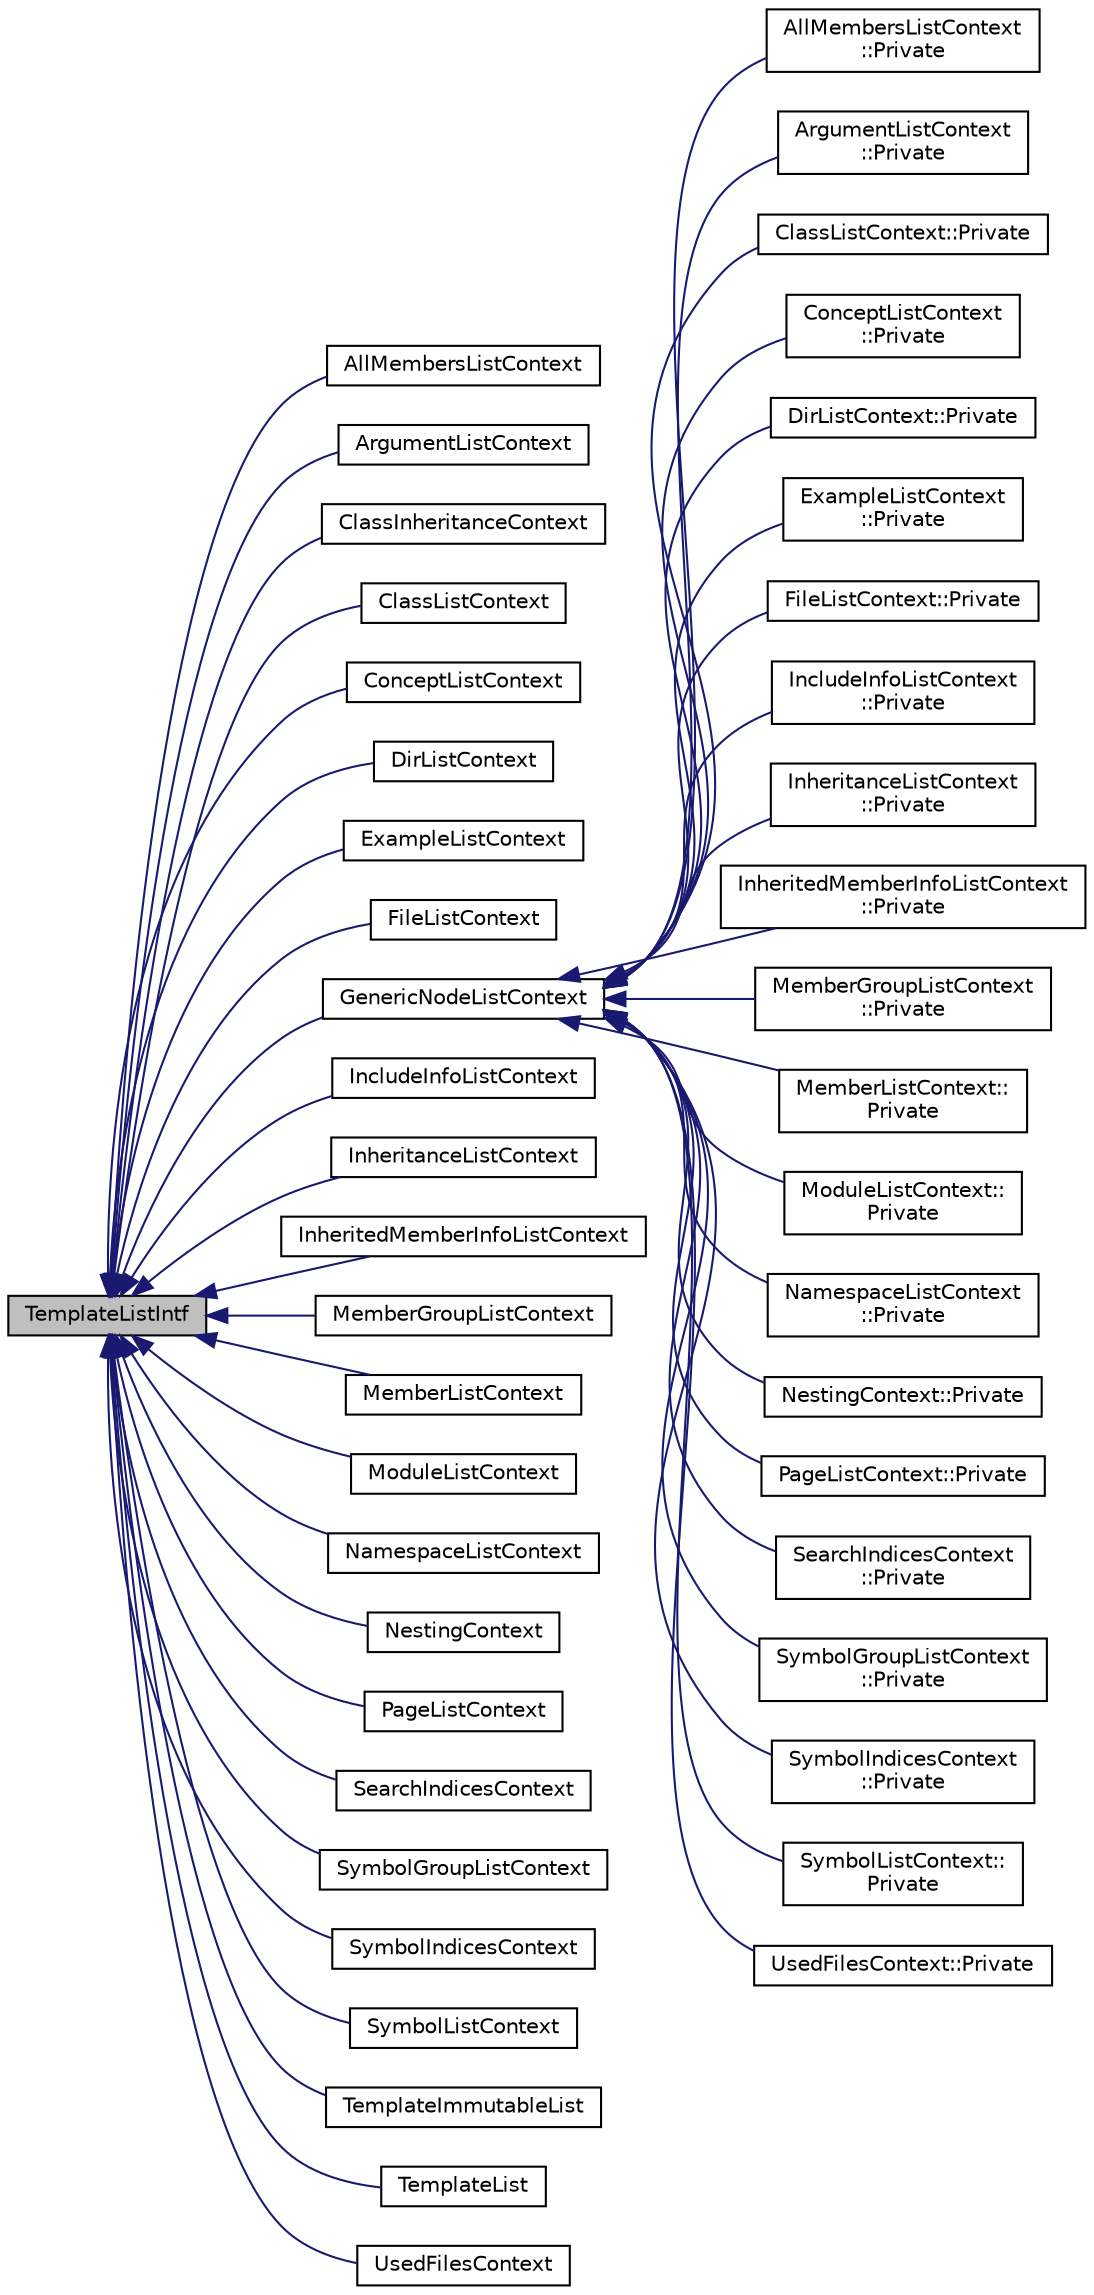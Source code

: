 digraph "TemplateListIntf"
{
 // INTERACTIVE_SVG=YES
 // LATEX_PDF_SIZE
  edge [fontname="Helvetica",fontsize="10",labelfontname="Helvetica",labelfontsize="10"];
  node [fontname="Helvetica",fontsize="10",shape=record];
  rankdir="LR";
  Node1 [label="TemplateListIntf",height=0.2,width=0.4,color="black", fillcolor="grey75", style="filled", fontcolor="black",tooltip="Abstract read-only interface for a context value of type list."];
  Node1 -> Node2 [dir="back",color="midnightblue",fontsize="10",style="solid",fontname="Helvetica"];
  Node2 [label="AllMembersListContext",height=0.2,width=0.4,color="black", fillcolor="white", style="filled",URL="$d6/d10/class_all_members_list_context.html",tooltip=" "];
  Node1 -> Node3 [dir="back",color="midnightblue",fontsize="10",style="solid",fontname="Helvetica"];
  Node3 [label="ArgumentListContext",height=0.2,width=0.4,color="black", fillcolor="white", style="filled",URL="$d3/d8a/class_argument_list_context.html",tooltip=" "];
  Node1 -> Node4 [dir="back",color="midnightblue",fontsize="10",style="solid",fontname="Helvetica"];
  Node4 [label="ClassInheritanceContext",height=0.2,width=0.4,color="black", fillcolor="white", style="filled",URL="$d3/d7c/class_class_inheritance_context.html",tooltip=" "];
  Node1 -> Node5 [dir="back",color="midnightblue",fontsize="10",style="solid",fontname="Helvetica"];
  Node5 [label="ClassListContext",height=0.2,width=0.4,color="black", fillcolor="white", style="filled",URL="$da/d8d/class_class_list_context.html",tooltip=" "];
  Node1 -> Node6 [dir="back",color="midnightblue",fontsize="10",style="solid",fontname="Helvetica"];
  Node6 [label="ConceptListContext",height=0.2,width=0.4,color="black", fillcolor="white", style="filled",URL="$d0/dfa/class_concept_list_context.html",tooltip=" "];
  Node1 -> Node7 [dir="back",color="midnightblue",fontsize="10",style="solid",fontname="Helvetica"];
  Node7 [label="DirListContext",height=0.2,width=0.4,color="black", fillcolor="white", style="filled",URL="$dc/d3e/class_dir_list_context.html",tooltip=" "];
  Node1 -> Node8 [dir="back",color="midnightblue",fontsize="10",style="solid",fontname="Helvetica"];
  Node8 [label="ExampleListContext",height=0.2,width=0.4,color="black", fillcolor="white", style="filled",URL="$d1/d02/class_example_list_context.html",tooltip=" "];
  Node1 -> Node9 [dir="back",color="midnightblue",fontsize="10",style="solid",fontname="Helvetica"];
  Node9 [label="FileListContext",height=0.2,width=0.4,color="black", fillcolor="white", style="filled",URL="$d8/d25/class_file_list_context.html",tooltip=" "];
  Node1 -> Node10 [dir="back",color="midnightblue",fontsize="10",style="solid",fontname="Helvetica"];
  Node10 [label="GenericNodeListContext",height=0.2,width=0.4,color="black", fillcolor="white", style="filled",URL="$d6/dcb/class_generic_node_list_context.html",tooltip="standard template list implementation"];
  Node10 -> Node11 [dir="back",color="midnightblue",fontsize="10",style="solid",fontname="Helvetica"];
  Node11 [label="AllMembersListContext\l::Private",height=0.2,width=0.4,color="black", fillcolor="white", style="filled",URL="$d6/db0/class_all_members_list_context_1_1_private.html",tooltip=" "];
  Node10 -> Node12 [dir="back",color="midnightblue",fontsize="10",style="solid",fontname="Helvetica"];
  Node12 [label="ArgumentListContext\l::Private",height=0.2,width=0.4,color="black", fillcolor="white", style="filled",URL="$d7/dc4/class_argument_list_context_1_1_private.html",tooltip=" "];
  Node10 -> Node13 [dir="back",color="midnightblue",fontsize="10",style="solid",fontname="Helvetica"];
  Node13 [label="ClassListContext::Private",height=0.2,width=0.4,color="black", fillcolor="white", style="filled",URL="$d4/d4e/class_class_list_context_1_1_private.html",tooltip=" "];
  Node10 -> Node14 [dir="back",color="midnightblue",fontsize="10",style="solid",fontname="Helvetica"];
  Node14 [label="ConceptListContext\l::Private",height=0.2,width=0.4,color="black", fillcolor="white", style="filled",URL="$d3/d67/class_concept_list_context_1_1_private.html",tooltip=" "];
  Node10 -> Node15 [dir="back",color="midnightblue",fontsize="10",style="solid",fontname="Helvetica"];
  Node15 [label="DirListContext::Private",height=0.2,width=0.4,color="black", fillcolor="white", style="filled",URL="$d7/d7d/class_dir_list_context_1_1_private.html",tooltip=" "];
  Node10 -> Node16 [dir="back",color="midnightblue",fontsize="10",style="solid",fontname="Helvetica"];
  Node16 [label="ExampleListContext\l::Private",height=0.2,width=0.4,color="black", fillcolor="white", style="filled",URL="$da/d6f/class_example_list_context_1_1_private.html",tooltip=" "];
  Node10 -> Node17 [dir="back",color="midnightblue",fontsize="10",style="solid",fontname="Helvetica"];
  Node17 [label="FileListContext::Private",height=0.2,width=0.4,color="black", fillcolor="white", style="filled",URL="$d1/d6e/class_file_list_context_1_1_private.html",tooltip=" "];
  Node10 -> Node18 [dir="back",color="midnightblue",fontsize="10",style="solid",fontname="Helvetica"];
  Node18 [label="IncludeInfoListContext\l::Private",height=0.2,width=0.4,color="black", fillcolor="white", style="filled",URL="$dc/d85/class_include_info_list_context_1_1_private.html",tooltip=" "];
  Node10 -> Node19 [dir="back",color="midnightblue",fontsize="10",style="solid",fontname="Helvetica"];
  Node19 [label="InheritanceListContext\l::Private",height=0.2,width=0.4,color="black", fillcolor="white", style="filled",URL="$d3/dfa/class_inheritance_list_context_1_1_private.html",tooltip=" "];
  Node10 -> Node20 [dir="back",color="midnightblue",fontsize="10",style="solid",fontname="Helvetica"];
  Node20 [label="InheritedMemberInfoListContext\l::Private",height=0.2,width=0.4,color="black", fillcolor="white", style="filled",URL="$d0/de8/class_inherited_member_info_list_context_1_1_private.html",tooltip=" "];
  Node10 -> Node21 [dir="back",color="midnightblue",fontsize="10",style="solid",fontname="Helvetica"];
  Node21 [label="MemberGroupListContext\l::Private",height=0.2,width=0.4,color="black", fillcolor="white", style="filled",URL="$d3/d09/class_member_group_list_context_1_1_private.html",tooltip=" "];
  Node10 -> Node22 [dir="back",color="midnightblue",fontsize="10",style="solid",fontname="Helvetica"];
  Node22 [label="MemberListContext::\lPrivate",height=0.2,width=0.4,color="black", fillcolor="white", style="filled",URL="$df/db1/class_member_list_context_1_1_private.html",tooltip=" "];
  Node10 -> Node23 [dir="back",color="midnightblue",fontsize="10",style="solid",fontname="Helvetica"];
  Node23 [label="ModuleListContext::\lPrivate",height=0.2,width=0.4,color="black", fillcolor="white", style="filled",URL="$da/d0c/class_module_list_context_1_1_private.html",tooltip=" "];
  Node10 -> Node24 [dir="back",color="midnightblue",fontsize="10",style="solid",fontname="Helvetica"];
  Node24 [label="NamespaceListContext\l::Private",height=0.2,width=0.4,color="black", fillcolor="white", style="filled",URL="$d1/d49/class_namespace_list_context_1_1_private.html",tooltip=" "];
  Node10 -> Node25 [dir="back",color="midnightblue",fontsize="10",style="solid",fontname="Helvetica"];
  Node25 [label="NestingContext::Private",height=0.2,width=0.4,color="black", fillcolor="white", style="filled",URL="$d7/db8/class_nesting_context_1_1_private.html",tooltip=" "];
  Node10 -> Node26 [dir="back",color="midnightblue",fontsize="10",style="solid",fontname="Helvetica"];
  Node26 [label="PageListContext::Private",height=0.2,width=0.4,color="black", fillcolor="white", style="filled",URL="$dc/d0a/class_page_list_context_1_1_private.html",tooltip=" "];
  Node10 -> Node27 [dir="back",color="midnightblue",fontsize="10",style="solid",fontname="Helvetica"];
  Node27 [label="SearchIndicesContext\l::Private",height=0.2,width=0.4,color="black", fillcolor="white", style="filled",URL="$d7/d01/class_search_indices_context_1_1_private.html",tooltip=" "];
  Node10 -> Node28 [dir="back",color="midnightblue",fontsize="10",style="solid",fontname="Helvetica"];
  Node28 [label="SymbolGroupListContext\l::Private",height=0.2,width=0.4,color="black", fillcolor="white", style="filled",URL="$d4/d0d/class_symbol_group_list_context_1_1_private.html",tooltip=" "];
  Node10 -> Node29 [dir="back",color="midnightblue",fontsize="10",style="solid",fontname="Helvetica"];
  Node29 [label="SymbolIndicesContext\l::Private",height=0.2,width=0.4,color="black", fillcolor="white", style="filled",URL="$d6/d8b/class_symbol_indices_context_1_1_private.html",tooltip=" "];
  Node10 -> Node30 [dir="back",color="midnightblue",fontsize="10",style="solid",fontname="Helvetica"];
  Node30 [label="SymbolListContext::\lPrivate",height=0.2,width=0.4,color="black", fillcolor="white", style="filled",URL="$da/d36/class_symbol_list_context_1_1_private.html",tooltip=" "];
  Node10 -> Node31 [dir="back",color="midnightblue",fontsize="10",style="solid",fontname="Helvetica"];
  Node31 [label="UsedFilesContext::Private",height=0.2,width=0.4,color="black", fillcolor="white", style="filled",URL="$db/da0/class_used_files_context_1_1_private.html",tooltip=" "];
  Node1 -> Node32 [dir="back",color="midnightblue",fontsize="10",style="solid",fontname="Helvetica"];
  Node32 [label="IncludeInfoListContext",height=0.2,width=0.4,color="black", fillcolor="white", style="filled",URL="$d3/d57/class_include_info_list_context.html",tooltip=" "];
  Node1 -> Node33 [dir="back",color="midnightblue",fontsize="10",style="solid",fontname="Helvetica"];
  Node33 [label="InheritanceListContext",height=0.2,width=0.4,color="black", fillcolor="white", style="filled",URL="$d8/d77/class_inheritance_list_context.html",tooltip=" "];
  Node1 -> Node34 [dir="back",color="midnightblue",fontsize="10",style="solid",fontname="Helvetica"];
  Node34 [label="InheritedMemberInfoListContext",height=0.2,width=0.4,color="black", fillcolor="white", style="filled",URL="$d3/d67/class_inherited_member_info_list_context.html",tooltip=" "];
  Node1 -> Node35 [dir="back",color="midnightblue",fontsize="10",style="solid",fontname="Helvetica"];
  Node35 [label="MemberGroupListContext",height=0.2,width=0.4,color="black", fillcolor="white", style="filled",URL="$d4/d1c/class_member_group_list_context.html",tooltip=" "];
  Node1 -> Node36 [dir="back",color="midnightblue",fontsize="10",style="solid",fontname="Helvetica"];
  Node36 [label="MemberListContext",height=0.2,width=0.4,color="black", fillcolor="white", style="filled",URL="$df/dda/class_member_list_context.html",tooltip=" "];
  Node1 -> Node37 [dir="back",color="midnightblue",fontsize="10",style="solid",fontname="Helvetica"];
  Node37 [label="ModuleListContext",height=0.2,width=0.4,color="black", fillcolor="white", style="filled",URL="$d3/d5a/class_module_list_context.html",tooltip=" "];
  Node1 -> Node38 [dir="back",color="midnightblue",fontsize="10",style="solid",fontname="Helvetica"];
  Node38 [label="NamespaceListContext",height=0.2,width=0.4,color="black", fillcolor="white", style="filled",URL="$d2/dfb/class_namespace_list_context.html",tooltip=" "];
  Node1 -> Node39 [dir="back",color="midnightblue",fontsize="10",style="solid",fontname="Helvetica"];
  Node39 [label="NestingContext",height=0.2,width=0.4,color="black", fillcolor="white", style="filled",URL="$db/d7e/class_nesting_context.html",tooltip=" "];
  Node1 -> Node40 [dir="back",color="midnightblue",fontsize="10",style="solid",fontname="Helvetica"];
  Node40 [label="PageListContext",height=0.2,width=0.4,color="black", fillcolor="white", style="filled",URL="$dc/dbf/class_page_list_context.html",tooltip=" "];
  Node1 -> Node41 [dir="back",color="midnightblue",fontsize="10",style="solid",fontname="Helvetica"];
  Node41 [label="SearchIndicesContext",height=0.2,width=0.4,color="black", fillcolor="white", style="filled",URL="$db/da2/class_search_indices_context.html",tooltip=" "];
  Node1 -> Node42 [dir="back",color="midnightblue",fontsize="10",style="solid",fontname="Helvetica"];
  Node42 [label="SymbolGroupListContext",height=0.2,width=0.4,color="black", fillcolor="white", style="filled",URL="$d1/dc6/class_symbol_group_list_context.html",tooltip=" "];
  Node1 -> Node43 [dir="back",color="midnightblue",fontsize="10",style="solid",fontname="Helvetica"];
  Node43 [label="SymbolIndicesContext",height=0.2,width=0.4,color="black", fillcolor="white", style="filled",URL="$d8/d39/class_symbol_indices_context.html",tooltip=" "];
  Node1 -> Node44 [dir="back",color="midnightblue",fontsize="10",style="solid",fontname="Helvetica"];
  Node44 [label="SymbolListContext",height=0.2,width=0.4,color="black", fillcolor="white", style="filled",URL="$dd/d7d/class_symbol_list_context.html",tooltip=" "];
  Node1 -> Node45 [dir="back",color="midnightblue",fontsize="10",style="solid",fontname="Helvetica"];
  Node45 [label="TemplateImmutableList",height=0.2,width=0.4,color="black", fillcolor="white", style="filled",URL="$d1/dbe/class_template_immutable_list.html",tooltip="Default implementation of a immutable context value of type list."];
  Node1 -> Node46 [dir="back",color="midnightblue",fontsize="10",style="solid",fontname="Helvetica"];
  Node46 [label="TemplateList",height=0.2,width=0.4,color="black", fillcolor="white", style="filled",URL="$de/dab/class_template_list.html",tooltip="Default implementation of a context value of type list."];
  Node1 -> Node47 [dir="back",color="midnightblue",fontsize="10",style="solid",fontname="Helvetica"];
  Node47 [label="UsedFilesContext",height=0.2,width=0.4,color="black", fillcolor="white", style="filled",URL="$dc/dd4/class_used_files_context.html",tooltip=" "];
}
